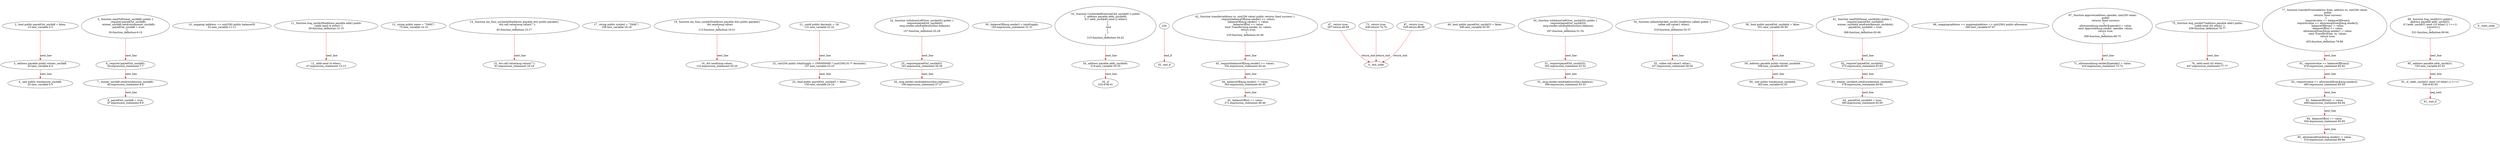 digraph  {
13 [label="2_ bool public payedOut_unchk8 = false;\n13-new_variable-3-3", method="", type_label=new_variable];
20 [label="3_ address payable public winner_unchk8;\n20-new_variable-4-4", method="", type_label=new_variable];
25 [label="4_ uint public winAmount_unchk8;\n25-new_variable-5-5", method="", type_label=new_variable];
30 [label="5_ function sendToWinner_unchk8() public {\n        require(!payedOut_unchk8);\n        winner_unchk8.send(winAmount_unchk8);\n        payedOut_unchk8 = true;\n    }\n30-function_definition-6-10", method="sendToWinner_unchk8()", type_label=function_definition];
34 [label="6_ require(!payedOut_unchk8);\n34-expression_statement-7-7", method="sendToWinner_unchk8()", type_label=expression_statement];
40 [label="7_ winner_unchk8.send(winAmount_unchk8);\n40-expression_statement-8-8", method="sendToWinner_unchk8()", type_label=expression_statement];
47 [label="8_ payedOut_unchk8 = true;\n47-expression_statement-9-9", method="sendToWinner_unchk8()", type_label=expression_statement];
52 [label="10_ mapping (address => uint256) public balanceOf;\n52-new_variable-11-11", method="", type_label=new_variable];
59 [label="11_ function bug_unchk39(address payable addr) public\n      {addr.send (4 ether); }\n59-function_definition-12-13", method="bug_unchk39(address payable addr)", type_label=function_definition];
67 [label="12_ addr.send (4 ether);\n67-expression_statement-13-13", method="bug_unchk39(address payable addr)", type_label=expression_statement];
75 [label="13_ string public name = \"TAMC\";\n75-new_variable-14-14", method="", type_label=new_variable];
82 [label="14_ function my_func_uncheck36(address payable dst) public payable{\n        dst.call.value(msg.value)(\"\");\n    }\n82-function_definition-15-17", method="my_func_uncheck36(address payable dst)", type_label=function_definition];
91 [label="15_ dst.call.value(msg.value)(\"\");\n91-expression_statement-16-16", method="my_func_uncheck36(address payable dst)", type_label=expression_statement];
106 [label="17_ string public symbol = \"TAMC\";\n106-new_variable-18-18", method="", type_label=new_variable];
113 [label="18_ function my_func_unchk35(address payable dst) public payable{\n        dst.send(msg.value);\n    }\n113-function_definition-19-21", method="my_func_unchk35(address payable dst)", type_label=function_definition];
122 [label="19_ dst.send(msg.value);\n122-expression_statement-20-20", method="my_func_unchk35(address payable dst)", type_label=expression_statement];
131 [label="21_ uint8 public decimals = 18;\n131-new_variable-22-22", method="", type_label=new_variable];
137 [label="22_ uint256 public totalSupply = 1000000000 * (uint256(10) ** decimals);\n137-new_variable-23-23", method="", type_label=new_variable];
150 [label="23_ bool public payedOut_unchk45 = false;\n150-new_variable-24-24", method="", type_label=new_variable];
157 [label="24_ function withdrawLeftOver_unchk45() public {\n        require(payedOut_unchk45);\n        msg.sender.send(address(this).balance);\n    }\n157-function_definition-25-28", method="withdrawLeftOver_unchk45()", type_label=function_definition];
161 [label="25_ require(payedOut_unchk45);\n161-expression_statement-26-26", method="withdrawLeftOver_unchk45()", type_label=expression_statement];
166 [label="26_ msg.sender.send(address(this).balance);\n166-expression_statement-27-27", method="withdrawLeftOver_unchk45()", type_label=expression_statement];
195 [label="30_ balanceOf[msg.sender] = totalSupply;\n195-expression_statement-31-31", method="", type_label=expression_statement];
215 [label="33_ function UncheckedExternalCall_unchk40 () public\n{  address payable addr_unchk40;\n   if (! addr_unchk40.send (2 ether))  \n      { \n      }\n	else\n      { \n      }\n}\n215-function_definition-34-42", method="UncheckedExternalCall_unchk40()", type_label=function_definition];
219 [label="34_ address payable addr_unchk40;\n219-new_variable-35-35", method="UncheckedExternalCall_unchk40()", type_label=new_variable];
224 [label="35_ if\n224-if-36-41", method="UncheckedExternalCall_unchk40()", type_label=if];
775 [label="35_ end_if", method="UncheckedExternalCall_unchk40()", type_label=end_if];
235 [label="42_ function transfer(address to, uint256 value) public returns (bool success) {\n        require(balanceOf[msg.sender] >= value);\n        balanceOf[msg.sender] -= value;\n        balanceOf[to] += value;\n        emit Transfer(msg.sender, to, value);\n        return true;\n    }\n235-function_definition-43-49", method="transfer(address to,uint256 value)", type_label=function_definition];
252 [label="43_ require(balanceOf[msg.sender] >= value);\n252-expression_statement-44-44", method="transfer(address to,uint256 value)", type_label=expression_statement];
263 [label="44_ balanceOf[msg.sender] -= value;\n263-expression_statement-45-45", method="transfer(address to,uint256 value)", type_label=expression_statement];
271 [label="45_ balanceOf[to] += value;\n271-expression_statement-46-46", method="transfer(address to,uint256 value)", type_label=expression_statement];
287 [label="47_ return true;\n287-return-48-48", method="transfer(address to,uint256 value)", type_label=return];
290 [label="49_ bool public payedOut_unchk33 = false;\n290-new_variable-50-50", method="", type_label=new_variable];
297 [label="50_ function withdrawLeftOver_unchk33() public {\n        require(payedOut_unchk33);\n        msg.sender.send(address(this).balance);\n    }\n297-function_definition-51-54", method="withdrawLeftOver_unchk33()", type_label=function_definition];
301 [label="51_ require(payedOut_unchk33);\n301-expression_statement-52-52", method="withdrawLeftOver_unchk33()", type_label=expression_statement];
306 [label="52_ msg.sender.send(address(this).balance);\n306-expression_statement-53-53", method="withdrawLeftOver_unchk33()", type_label=expression_statement];
319 [label="54_ function callnotchecked_unchk13(address callee) public {\n    callee.call.value(1 ether);\n  }\n319-function_definition-55-57", method="callnotchecked_unchk13(address callee)", type_label=function_definition];
327 [label="55_ callee.call.value(1 ether);\n327-expression_statement-56-56", method="callnotchecked_unchk13(address callee)", type_label=expression_statement];
351 [label="58_ bool public payedOut_unchk44 = false;\n351-new_variable-59-59", method="", type_label=new_variable];
358 [label="59_ address payable public winner_unchk44;\n358-new_variable-60-60", method="", type_label=new_variable];
363 [label="60_ uint public winAmount_unchk44;\n363-new_variable-61-61", method="", type_label=new_variable];
368 [label="61_ function sendToWinner_unchk44() public {\n        require(!payedOut_unchk44);\n        winner_unchk44.send(winAmount_unchk44);\n        payedOut_unchk44 = true;\n    }\n368-function_definition-62-66", method="sendToWinner_unchk44()", type_label=function_definition];
372 [label="62_ require(!payedOut_unchk44);\n372-expression_statement-63-63", method="sendToWinner_unchk44()", type_label=expression_statement];
378 [label="63_ winner_unchk44.send(winAmount_unchk44);\n378-expression_statement-64-64", method="sendToWinner_unchk44()", type_label=expression_statement];
385 [label="64_ payedOut_unchk44 = true;\n385-expression_statement-65-65", method="sendToWinner_unchk44()", type_label=expression_statement];
390 [label="66_ mapping(address => mapping(address => uint256)) public allowance;\n390-new_variable-67-67", method="", type_label=new_variable];
399 [label="67_ function approve(address spender, uint256 value)\n        public\n        returns (bool success)\n    {\n        allowance[msg.sender][spender] = value;\n        emit Approval(msg.sender, spender, value);\n        return true;\n    }\n399-function_definition-68-75", method="approve(address spender,uint256 value)", type_label=function_definition];
416 [label="71_ allowance[msg.sender][spender] = value;\n416-expression_statement-72-72", method="approve(address spender,uint256 value)", type_label=expression_statement];
436 [label="73_ return true;\n436-return-74-74", method="approve(address spender,uint256 value)", type_label=return];
439 [label="75_ function bug_unchk27(address payable addr) public\n      {addr.send (42 ether); }\n439-function_definition-76-77", method="bug_unchk27(address payable addr)", type_label=function_definition];
447 [label="76_ addr.send (42 ether);\n447-expression_statement-77-77", method="bug_unchk27(address payable addr)", type_label=expression_statement];
455 [label="77_ function transferFrom(address from, address to, uint256 value)\n        public\n        returns (bool success)\n    {\n        require(value <= balanceOf[from]);\n        require(value <= allowance[from][msg.sender]);\n        balanceOf[from] -= value;\n        balanceOf[to] += value;\n        allowance[from][msg.sender] -= value;\n        emit Transfer(from, to, value);\n        return true;\n    }\n455-function_definition-78-89", method="transferFrom(address from,address to,uint256 value)", type_label=function_definition];
476 [label="81_ require(value <= balanceOf[from]);\n476-expression_statement-82-82", method="transferFrom(address from,address to,uint256 value)", type_label=expression_statement];
485 [label="82_ require(value <= allowance[from][msg.sender]);\n485-expression_statement-83-83", method="transferFrom(address from,address to,uint256 value)", type_label=expression_statement];
498 [label="83_ balanceOf[from] -= value;\n498-expression_statement-84-84", method="transferFrom(address from,address to,uint256 value)", type_label=expression_statement];
504 [label="84_ balanceOf[to] += value;\n504-expression_statement-85-85", method="transferFrom(address from,address to,uint256 value)", type_label=expression_statement];
510 [label="85_ allowance[from][msg.sender] -= value;\n510-expression_statement-86-86", method="transferFrom(address from,address to,uint256 value)", type_label=expression_statement];
528 [label="87_ return true;\n528-return-88-88", method="transferFrom(address from,address to,uint256 value)", type_label=return];
531 [label="89_ function bug_unchk31() public{\naddress payable addr_unchk31;\nif (!addr_unchk31.send (10 ether) || 1==1)\n	{revert();}\n}\n531-function_definition-90-94", method="bug_unchk31()", type_label=function_definition];
535 [label="90_ address payable addr_unchk31;\n535-new_variable-91-91", method="bug_unchk31()", type_label=new_variable];
540 [label="91_ if_!addr_unchk31.send (10 ether) || 1==1\n540-if-92-93", method="bug_unchk31()", type_label=if];
1091 [label="91_ end_if", method="bug_unchk31()", type_label=end_if];
1 [label="0_ start_node", method="", type_label=start];
2 [label="0_ exit_node", method="", type_label=exit];
234;
13 -> 20  [color=red, controlflow_type=next_line, edge_type=CFG_edge, key=0, label=next_line];
20 -> 25  [color=red, controlflow_type=next_line, edge_type=CFG_edge, key=0, label=next_line];
30 -> 34  [color=red, controlflow_type=next_line, edge_type=CFG_edge, key=0, label=next_line];
34 -> 40  [color=red, controlflow_type=next_line, edge_type=CFG_edge, key=0, label=next_line];
40 -> 47  [color=red, controlflow_type=next_line, edge_type=CFG_edge, key=0, label=next_line];
59 -> 67  [color=red, controlflow_type=next_line, edge_type=CFG_edge, key=0, label=next_line];
82 -> 91  [color=red, controlflow_type=next_line, edge_type=CFG_edge, key=0, label=next_line];
113 -> 122  [color=red, controlflow_type=next_line, edge_type=CFG_edge, key=0, label=next_line];
131 -> 137  [color=red, controlflow_type=next_line, edge_type=CFG_edge, key=0, label=next_line];
137 -> 150  [color=red, controlflow_type=next_line, edge_type=CFG_edge, key=0, label=next_line];
157 -> 161  [color=red, controlflow_type=next_line, edge_type=CFG_edge, key=0, label=next_line];
161 -> 166  [color=red, controlflow_type=next_line, edge_type=CFG_edge, key=0, label=next_line];
215 -> 219  [color=red, controlflow_type=next_line, edge_type=CFG_edge, key=0, label=next_line];
219 -> 224  [color=red, controlflow_type=next_line, edge_type=CFG_edge, key=0, label=next_line];
235 -> 252  [color=red, controlflow_type=next_line, edge_type=CFG_edge, key=0, label=next_line];
252 -> 263  [color=red, controlflow_type=next_line, edge_type=CFG_edge, key=0, label=next_line];
263 -> 271  [color=red, controlflow_type=next_line, edge_type=CFG_edge, key=0, label=next_line];
287 -> 2  [color=red, controlflow_type=return_exit, edge_type=CFG_edge, key=0, label=return_exit];
297 -> 301  [color=red, controlflow_type=next_line, edge_type=CFG_edge, key=0, label=next_line];
301 -> 306  [color=red, controlflow_type=next_line, edge_type=CFG_edge, key=0, label=next_line];
319 -> 327  [color=red, controlflow_type=next_line, edge_type=CFG_edge, key=0, label=next_line];
351 -> 358  [color=red, controlflow_type=next_line, edge_type=CFG_edge, key=0, label=next_line];
358 -> 363  [color=red, controlflow_type=next_line, edge_type=CFG_edge, key=0, label=next_line];
368 -> 372  [color=red, controlflow_type=next_line, edge_type=CFG_edge, key=0, label=next_line];
372 -> 378  [color=red, controlflow_type=next_line, edge_type=CFG_edge, key=0, label=next_line];
378 -> 385  [color=red, controlflow_type=next_line, edge_type=CFG_edge, key=0, label=next_line];
399 -> 416  [color=red, controlflow_type=next_line, edge_type=CFG_edge, key=0, label=next_line];
436 -> 2  [color=red, controlflow_type=return_exit, edge_type=CFG_edge, key=0, label=return_exit];
439 -> 447  [color=red, controlflow_type=next_line, edge_type=CFG_edge, key=0, label=next_line];
455 -> 476  [color=red, controlflow_type=next_line, edge_type=CFG_edge, key=0, label=next_line];
476 -> 485  [color=red, controlflow_type=next_line, edge_type=CFG_edge, key=0, label=next_line];
485 -> 498  [color=red, controlflow_type=next_line, edge_type=CFG_edge, key=0, label=next_line];
498 -> 504  [color=red, controlflow_type=next_line, edge_type=CFG_edge, key=0, label=next_line];
504 -> 510  [color=red, controlflow_type=next_line, edge_type=CFG_edge, key=0, label=next_line];
528 -> 2  [color=red, controlflow_type=return_exit, edge_type=CFG_edge, key=0, label=return_exit];
531 -> 535  [color=red, controlflow_type=next_line, edge_type=CFG_edge, key=0, label=next_line];
535 -> 540  [color=red, controlflow_type=next_line, edge_type=CFG_edge, key=0, label=next_line];
540 -> 1091  [color=red, controlflow_type=neg_next, edge_type=CFG_edge, key=0, label=neg_next];
234 -> 775  [color=red, controlflow_type=end_if, edge_type=CFG_edge, key=0, label=end_if];
}

